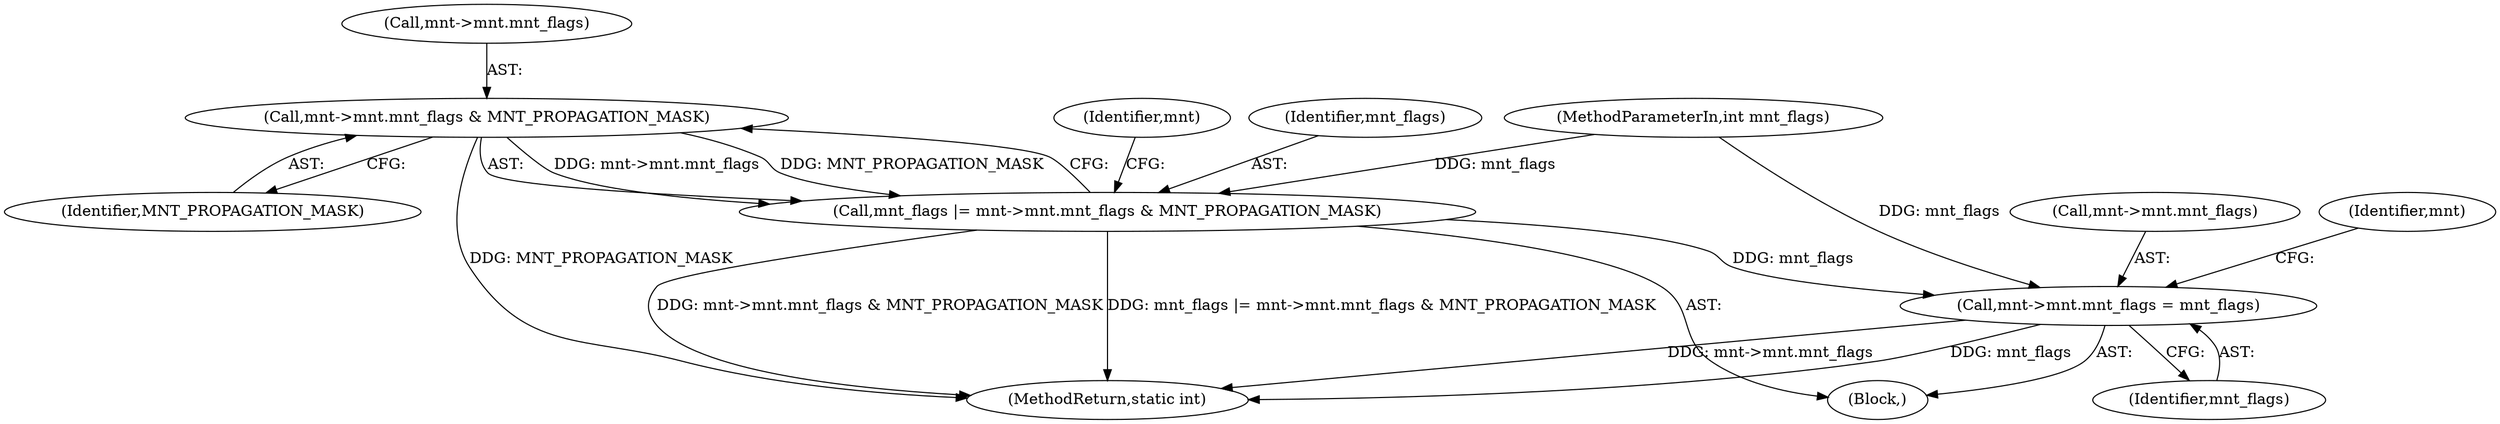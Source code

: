 digraph "0_linux_a6138db815df5ee542d848318e5dae681590fccd@pointer" {
"1000191" [label="(Call,mnt->mnt.mnt_flags & MNT_PROPAGATION_MASK)"];
"1000189" [label="(Call,mnt_flags |= mnt->mnt.mnt_flags & MNT_PROPAGATION_MASK)"];
"1000198" [label="(Call,mnt->mnt.mnt_flags = mnt_flags)"];
"1000197" [label="(Identifier,MNT_PROPAGATION_MASK)"];
"1000198" [label="(Call,mnt->mnt.mnt_flags = mnt_flags)"];
"1000190" [label="(Identifier,mnt_flags)"];
"1000201" [label="(Identifier,mnt)"];
"1000103" [label="(MethodParameterIn,int mnt_flags)"];
"1000204" [label="(Identifier,mnt_flags)"];
"1000207" [label="(Identifier,mnt)"];
"1000217" [label="(MethodReturn,static int)"];
"1000199" [label="(Call,mnt->mnt.mnt_flags)"];
"1000192" [label="(Call,mnt->mnt.mnt_flags)"];
"1000191" [label="(Call,mnt->mnt.mnt_flags & MNT_PROPAGATION_MASK)"];
"1000189" [label="(Call,mnt_flags |= mnt->mnt.mnt_flags & MNT_PROPAGATION_MASK)"];
"1000187" [label="(Block,)"];
"1000191" -> "1000189"  [label="AST: "];
"1000191" -> "1000197"  [label="CFG: "];
"1000192" -> "1000191"  [label="AST: "];
"1000197" -> "1000191"  [label="AST: "];
"1000189" -> "1000191"  [label="CFG: "];
"1000191" -> "1000217"  [label="DDG: MNT_PROPAGATION_MASK"];
"1000191" -> "1000189"  [label="DDG: mnt->mnt.mnt_flags"];
"1000191" -> "1000189"  [label="DDG: MNT_PROPAGATION_MASK"];
"1000189" -> "1000187"  [label="AST: "];
"1000190" -> "1000189"  [label="AST: "];
"1000201" -> "1000189"  [label="CFG: "];
"1000189" -> "1000217"  [label="DDG: mnt_flags |= mnt->mnt.mnt_flags & MNT_PROPAGATION_MASK"];
"1000189" -> "1000217"  [label="DDG: mnt->mnt.mnt_flags & MNT_PROPAGATION_MASK"];
"1000103" -> "1000189"  [label="DDG: mnt_flags"];
"1000189" -> "1000198"  [label="DDG: mnt_flags"];
"1000198" -> "1000187"  [label="AST: "];
"1000198" -> "1000204"  [label="CFG: "];
"1000199" -> "1000198"  [label="AST: "];
"1000204" -> "1000198"  [label="AST: "];
"1000207" -> "1000198"  [label="CFG: "];
"1000198" -> "1000217"  [label="DDG: mnt->mnt.mnt_flags"];
"1000198" -> "1000217"  [label="DDG: mnt_flags"];
"1000103" -> "1000198"  [label="DDG: mnt_flags"];
}
